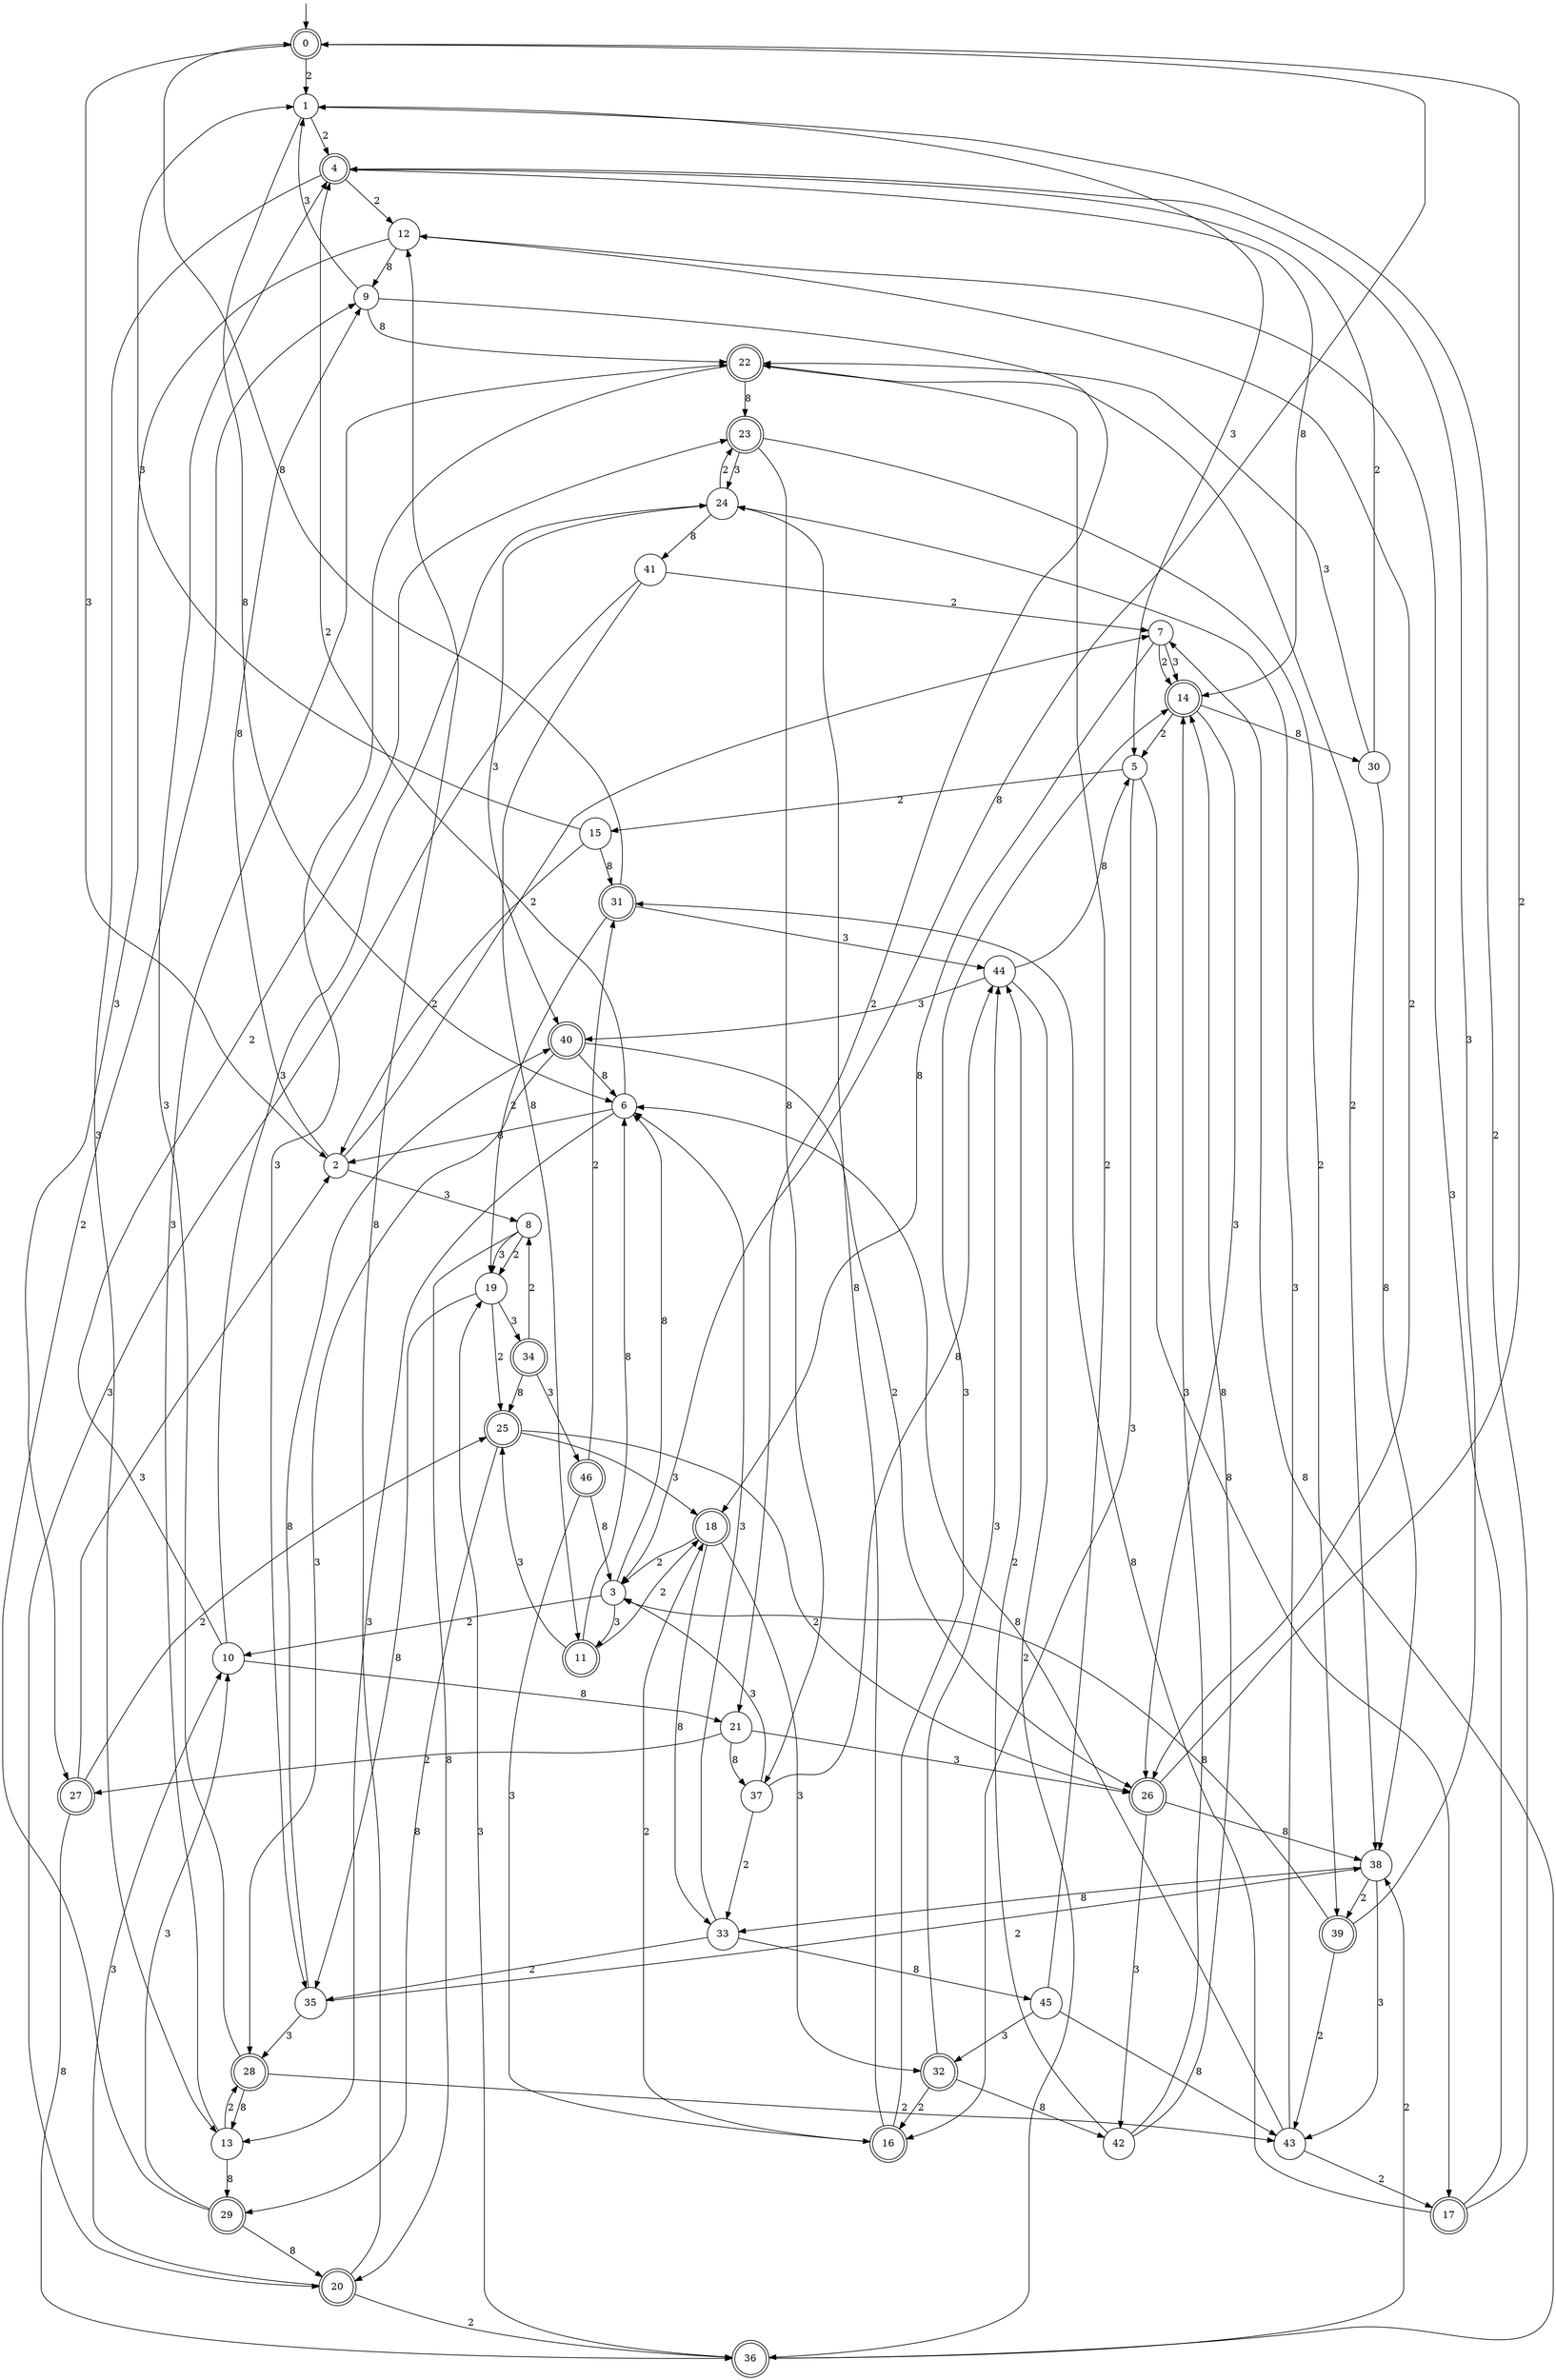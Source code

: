 digraph g {

	s0 [shape="doublecircle" label="0"];
	s1 [shape="circle" label="1"];
	s2 [shape="circle" label="2"];
	s3 [shape="circle" label="3"];
	s4 [shape="doublecircle" label="4"];
	s5 [shape="circle" label="5"];
	s6 [shape="circle" label="6"];
	s7 [shape="circle" label="7"];
	s8 [shape="circle" label="8"];
	s9 [shape="circle" label="9"];
	s10 [shape="circle" label="10"];
	s11 [shape="doublecircle" label="11"];
	s12 [shape="circle" label="12"];
	s13 [shape="circle" label="13"];
	s14 [shape="doublecircle" label="14"];
	s15 [shape="circle" label="15"];
	s16 [shape="doublecircle" label="16"];
	s17 [shape="doublecircle" label="17"];
	s18 [shape="doublecircle" label="18"];
	s19 [shape="circle" label="19"];
	s20 [shape="doublecircle" label="20"];
	s21 [shape="circle" label="21"];
	s22 [shape="doublecircle" label="22"];
	s23 [shape="doublecircle" label="23"];
	s24 [shape="circle" label="24"];
	s25 [shape="doublecircle" label="25"];
	s26 [shape="doublecircle" label="26"];
	s27 [shape="doublecircle" label="27"];
	s28 [shape="doublecircle" label="28"];
	s29 [shape="doublecircle" label="29"];
	s30 [shape="circle" label="30"];
	s31 [shape="doublecircle" label="31"];
	s32 [shape="doublecircle" label="32"];
	s33 [shape="circle" label="33"];
	s34 [shape="doublecircle" label="34"];
	s35 [shape="circle" label="35"];
	s36 [shape="doublecircle" label="36"];
	s37 [shape="circle" label="37"];
	s38 [shape="circle" label="38"];
	s39 [shape="doublecircle" label="39"];
	s40 [shape="doublecircle" label="40"];
	s41 [shape="circle" label="41"];
	s42 [shape="circle" label="42"];
	s43 [shape="circle" label="43"];
	s44 [shape="circle" label="44"];
	s45 [shape="circle" label="45"];
	s46 [shape="doublecircle" label="46"];
	s0 -> s1 [label="2"];
	s0 -> s2 [label="3"];
	s0 -> s3 [label="8"];
	s1 -> s4 [label="2"];
	s1 -> s5 [label="3"];
	s1 -> s6 [label="8"];
	s2 -> s7 [label="2"];
	s2 -> s8 [label="3"];
	s2 -> s9 [label="8"];
	s3 -> s10 [label="2"];
	s3 -> s11 [label="3"];
	s3 -> s6 [label="8"];
	s4 -> s12 [label="2"];
	s4 -> s13 [label="3"];
	s4 -> s14 [label="8"];
	s5 -> s15 [label="2"];
	s5 -> s16 [label="3"];
	s5 -> s17 [label="8"];
	s6 -> s4 [label="2"];
	s6 -> s13 [label="3"];
	s6 -> s2 [label="8"];
	s7 -> s14 [label="2"];
	s7 -> s14 [label="3"];
	s7 -> s18 [label="8"];
	s8 -> s19 [label="2"];
	s8 -> s19 [label="3"];
	s8 -> s20 [label="8"];
	s9 -> s21 [label="2"];
	s9 -> s1 [label="3"];
	s9 -> s22 [label="8"];
	s10 -> s23 [label="2"];
	s10 -> s24 [label="3"];
	s10 -> s21 [label="8"];
	s11 -> s18 [label="2"];
	s11 -> s25 [label="3"];
	s11 -> s6 [label="8"];
	s12 -> s26 [label="2"];
	s12 -> s27 [label="3"];
	s12 -> s9 [label="8"];
	s13 -> s28 [label="2"];
	s13 -> s22 [label="3"];
	s13 -> s29 [label="8"];
	s14 -> s5 [label="2"];
	s14 -> s26 [label="3"];
	s14 -> s30 [label="8"];
	s15 -> s2 [label="2"];
	s15 -> s1 [label="3"];
	s15 -> s31 [label="8"];
	s16 -> s18 [label="2"];
	s16 -> s14 [label="3"];
	s16 -> s24 [label="8"];
	s17 -> s1 [label="2"];
	s17 -> s12 [label="3"];
	s17 -> s31 [label="8"];
	s18 -> s3 [label="2"];
	s18 -> s32 [label="3"];
	s18 -> s33 [label="8"];
	s19 -> s25 [label="2"];
	s19 -> s34 [label="3"];
	s19 -> s35 [label="8"];
	s20 -> s36 [label="2"];
	s20 -> s10 [label="3"];
	s20 -> s12 [label="8"];
	s21 -> s27 [label="2"];
	s21 -> s26 [label="3"];
	s21 -> s37 [label="8"];
	s22 -> s38 [label="2"];
	s22 -> s35 [label="3"];
	s22 -> s23 [label="8"];
	s23 -> s39 [label="2"];
	s23 -> s24 [label="3"];
	s23 -> s37 [label="8"];
	s24 -> s23 [label="2"];
	s24 -> s40 [label="3"];
	s24 -> s41 [label="8"];
	s25 -> s26 [label="2"];
	s25 -> s18 [label="3"];
	s25 -> s29 [label="8"];
	s26 -> s0 [label="2"];
	s26 -> s42 [label="3"];
	s26 -> s38 [label="8"];
	s27 -> s25 [label="2"];
	s27 -> s2 [label="3"];
	s27 -> s36 [label="8"];
	s28 -> s43 [label="2"];
	s28 -> s4 [label="3"];
	s28 -> s13 [label="8"];
	s29 -> s9 [label="2"];
	s29 -> s10 [label="3"];
	s29 -> s20 [label="8"];
	s30 -> s4 [label="2"];
	s30 -> s22 [label="3"];
	s30 -> s38 [label="8"];
	s31 -> s19 [label="2"];
	s31 -> s44 [label="3"];
	s31 -> s0 [label="8"];
	s32 -> s16 [label="2"];
	s32 -> s44 [label="3"];
	s32 -> s42 [label="8"];
	s33 -> s35 [label="2"];
	s33 -> s6 [label="3"];
	s33 -> s45 [label="8"];
	s34 -> s8 [label="2"];
	s34 -> s46 [label="3"];
	s34 -> s25 [label="8"];
	s35 -> s38 [label="2"];
	s35 -> s28 [label="3"];
	s35 -> s40 [label="8"];
	s36 -> s38 [label="2"];
	s36 -> s19 [label="3"];
	s36 -> s7 [label="8"];
	s37 -> s33 [label="2"];
	s37 -> s3 [label="3"];
	s37 -> s44 [label="8"];
	s38 -> s39 [label="2"];
	s38 -> s43 [label="3"];
	s38 -> s33 [label="8"];
	s39 -> s43 [label="2"];
	s39 -> s4 [label="3"];
	s39 -> s3 [label="8"];
	s40 -> s26 [label="2"];
	s40 -> s28 [label="3"];
	s40 -> s6 [label="8"];
	s41 -> s7 [label="2"];
	s41 -> s20 [label="3"];
	s41 -> s11 [label="8"];
	s42 -> s44 [label="2"];
	s42 -> s14 [label="3"];
	s42 -> s14 [label="8"];
	s43 -> s17 [label="2"];
	s43 -> s24 [label="3"];
	s43 -> s6 [label="8"];
	s44 -> s36 [label="2"];
	s44 -> s40 [label="3"];
	s44 -> s5 [label="8"];
	s45 -> s22 [label="2"];
	s45 -> s32 [label="3"];
	s45 -> s43 [label="8"];
	s46 -> s31 [label="2"];
	s46 -> s16 [label="3"];
	s46 -> s3 [label="8"];

__start0 [label="" shape="none" width="0" height="0"];
__start0 -> s0;

}
